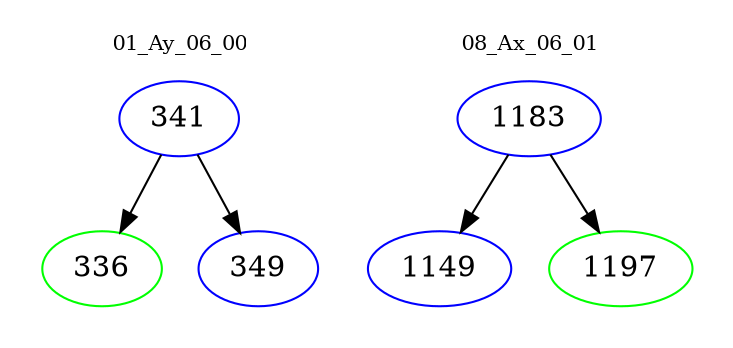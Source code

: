digraph{
subgraph cluster_0 {
color = white
label = "01_Ay_06_00";
fontsize=10;
T0_341 [label="341", color="blue"]
T0_341 -> T0_336 [color="black"]
T0_336 [label="336", color="green"]
T0_341 -> T0_349 [color="black"]
T0_349 [label="349", color="blue"]
}
subgraph cluster_1 {
color = white
label = "08_Ax_06_01";
fontsize=10;
T1_1183 [label="1183", color="blue"]
T1_1183 -> T1_1149 [color="black"]
T1_1149 [label="1149", color="blue"]
T1_1183 -> T1_1197 [color="black"]
T1_1197 [label="1197", color="green"]
}
}
